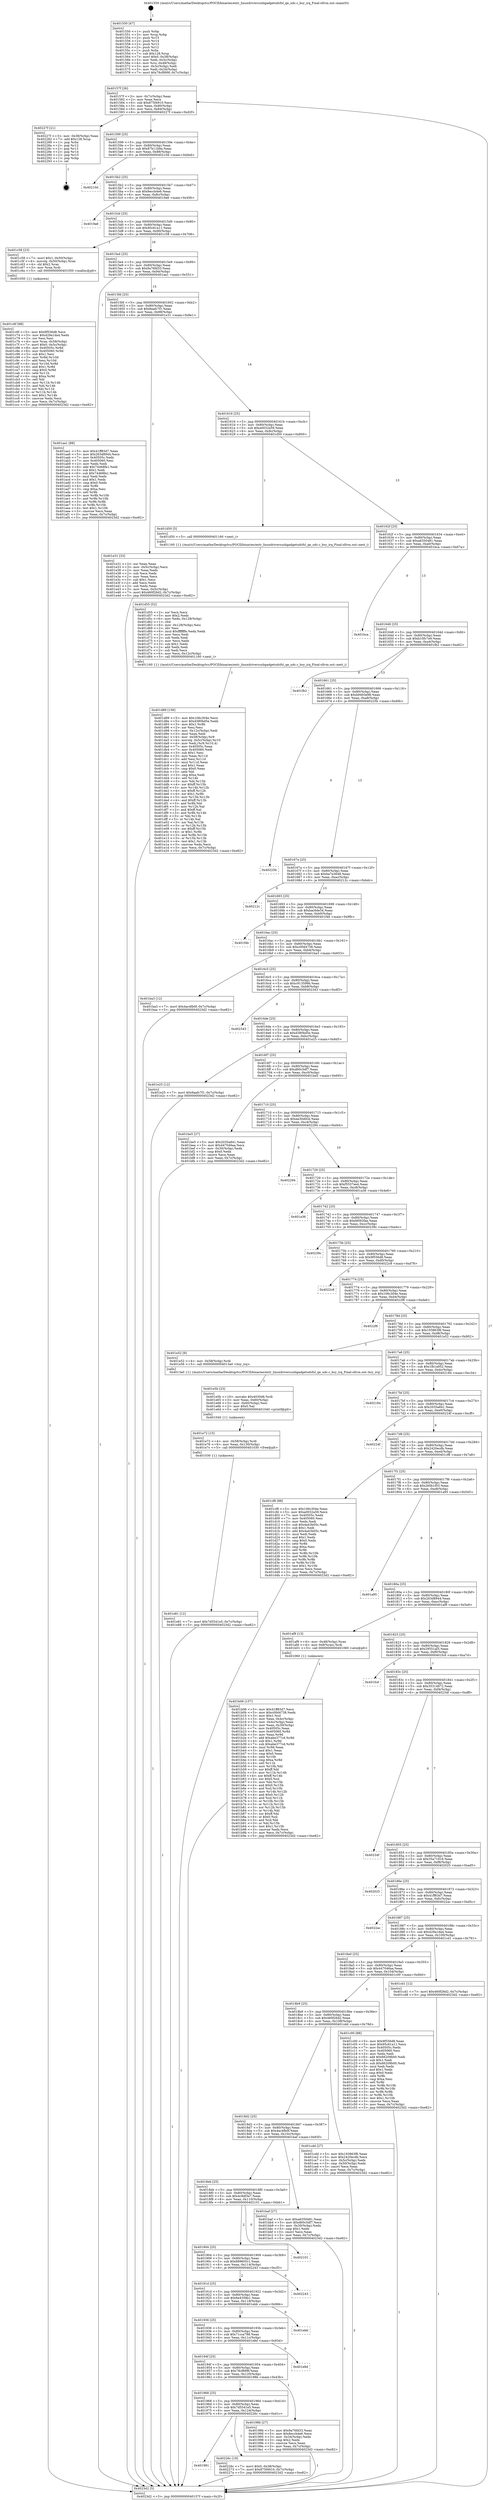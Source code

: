 digraph "0x401550" {
  label = "0x401550 (/mnt/c/Users/mathe/Desktop/tcc/POCII/binaries/extr_linuxdriversusbgadgetudcfsl_qe_udc.c_bsy_irq_Final-ollvm.out::main(0))"
  labelloc = "t"
  node[shape=record]

  Entry [label="",width=0.3,height=0.3,shape=circle,fillcolor=black,style=filled]
  "0x40157f" [label="{
     0x40157f [26]\l
     | [instrs]\l
     &nbsp;&nbsp;0x40157f \<+3\>: mov -0x7c(%rbp),%eax\l
     &nbsp;&nbsp;0x401582 \<+2\>: mov %eax,%ecx\l
     &nbsp;&nbsp;0x401584 \<+6\>: sub $0x875f4910,%ecx\l
     &nbsp;&nbsp;0x40158a \<+3\>: mov %eax,-0x80(%rbp)\l
     &nbsp;&nbsp;0x40158d \<+6\>: mov %ecx,-0x84(%rbp)\l
     &nbsp;&nbsp;0x401593 \<+6\>: je 000000000040227f \<main+0xd2f\>\l
  }"]
  "0x40227f" [label="{
     0x40227f [21]\l
     | [instrs]\l
     &nbsp;&nbsp;0x40227f \<+3\>: mov -0x38(%rbp),%eax\l
     &nbsp;&nbsp;0x402282 \<+7\>: add $0x128,%rsp\l
     &nbsp;&nbsp;0x402289 \<+1\>: pop %rbx\l
     &nbsp;&nbsp;0x40228a \<+2\>: pop %r12\l
     &nbsp;&nbsp;0x40228c \<+2\>: pop %r13\l
     &nbsp;&nbsp;0x40228e \<+2\>: pop %r14\l
     &nbsp;&nbsp;0x402290 \<+2\>: pop %r15\l
     &nbsp;&nbsp;0x402292 \<+1\>: pop %rbp\l
     &nbsp;&nbsp;0x402293 \<+1\>: ret\l
  }"]
  "0x401599" [label="{
     0x401599 [25]\l
     | [instrs]\l
     &nbsp;&nbsp;0x401599 \<+5\>: jmp 000000000040159e \<main+0x4e\>\l
     &nbsp;&nbsp;0x40159e \<+3\>: mov -0x80(%rbp),%eax\l
     &nbsp;&nbsp;0x4015a1 \<+5\>: sub $0x87b11b9a,%eax\l
     &nbsp;&nbsp;0x4015a6 \<+6\>: mov %eax,-0x88(%rbp)\l
     &nbsp;&nbsp;0x4015ac \<+6\>: je 000000000040210d \<main+0xbbd\>\l
  }"]
  Exit [label="",width=0.3,height=0.3,shape=circle,fillcolor=black,style=filled,peripheries=2]
  "0x40210d" [label="{
     0x40210d\l
  }", style=dashed]
  "0x4015b2" [label="{
     0x4015b2 [25]\l
     | [instrs]\l
     &nbsp;&nbsp;0x4015b2 \<+5\>: jmp 00000000004015b7 \<main+0x67\>\l
     &nbsp;&nbsp;0x4015b7 \<+3\>: mov -0x80(%rbp),%eax\l
     &nbsp;&nbsp;0x4015ba \<+5\>: sub $0x8eccb4e6,%eax\l
     &nbsp;&nbsp;0x4015bf \<+6\>: mov %eax,-0x8c(%rbp)\l
     &nbsp;&nbsp;0x4015c5 \<+6\>: je 00000000004019a6 \<main+0x456\>\l
  }"]
  "0x401981" [label="{
     0x401981\l
  }", style=dashed]
  "0x4019a6" [label="{
     0x4019a6\l
  }", style=dashed]
  "0x4015cb" [label="{
     0x4015cb [25]\l
     | [instrs]\l
     &nbsp;&nbsp;0x4015cb \<+5\>: jmp 00000000004015d0 \<main+0x80\>\l
     &nbsp;&nbsp;0x4015d0 \<+3\>: mov -0x80(%rbp),%eax\l
     &nbsp;&nbsp;0x4015d3 \<+5\>: sub $0x95c61a11,%eax\l
     &nbsp;&nbsp;0x4015d8 \<+6\>: mov %eax,-0x90(%rbp)\l
     &nbsp;&nbsp;0x4015de \<+6\>: je 0000000000401c58 \<main+0x708\>\l
  }"]
  "0x40226c" [label="{
     0x40226c [19]\l
     | [instrs]\l
     &nbsp;&nbsp;0x40226c \<+7\>: movl $0x0,-0x38(%rbp)\l
     &nbsp;&nbsp;0x402273 \<+7\>: movl $0x875f4910,-0x7c(%rbp)\l
     &nbsp;&nbsp;0x40227a \<+5\>: jmp 00000000004023d2 \<main+0xe82\>\l
  }"]
  "0x401c58" [label="{
     0x401c58 [23]\l
     | [instrs]\l
     &nbsp;&nbsp;0x401c58 \<+7\>: movl $0x1,-0x50(%rbp)\l
     &nbsp;&nbsp;0x401c5f \<+4\>: movslq -0x50(%rbp),%rax\l
     &nbsp;&nbsp;0x401c63 \<+4\>: shl $0x2,%rax\l
     &nbsp;&nbsp;0x401c67 \<+3\>: mov %rax,%rdi\l
     &nbsp;&nbsp;0x401c6a \<+5\>: call 0000000000401050 \<malloc@plt\>\l
     | [calls]\l
     &nbsp;&nbsp;0x401050 \{1\} (unknown)\l
  }"]
  "0x4015e4" [label="{
     0x4015e4 [25]\l
     | [instrs]\l
     &nbsp;&nbsp;0x4015e4 \<+5\>: jmp 00000000004015e9 \<main+0x99\>\l
     &nbsp;&nbsp;0x4015e9 \<+3\>: mov -0x80(%rbp),%eax\l
     &nbsp;&nbsp;0x4015ec \<+5\>: sub $0x9a76fd33,%eax\l
     &nbsp;&nbsp;0x4015f1 \<+6\>: mov %eax,-0x94(%rbp)\l
     &nbsp;&nbsp;0x4015f7 \<+6\>: je 0000000000401aa1 \<main+0x551\>\l
  }"]
  "0x401e81" [label="{
     0x401e81 [12]\l
     | [instrs]\l
     &nbsp;&nbsp;0x401e81 \<+7\>: movl $0x7d5541e5,-0x7c(%rbp)\l
     &nbsp;&nbsp;0x401e88 \<+5\>: jmp 00000000004023d2 \<main+0xe82\>\l
  }"]
  "0x401aa1" [label="{
     0x401aa1 [88]\l
     | [instrs]\l
     &nbsp;&nbsp;0x401aa1 \<+5\>: mov $0x41ff83d7,%eax\l
     &nbsp;&nbsp;0x401aa6 \<+5\>: mov $0x263d8944,%ecx\l
     &nbsp;&nbsp;0x401aab \<+7\>: mov 0x40505c,%edx\l
     &nbsp;&nbsp;0x401ab2 \<+7\>: mov 0x405060,%esi\l
     &nbsp;&nbsp;0x401ab9 \<+2\>: mov %edx,%edi\l
     &nbsp;&nbsp;0x401abb \<+6\>: add $0x74468fa1,%edi\l
     &nbsp;&nbsp;0x401ac1 \<+3\>: sub $0x1,%edi\l
     &nbsp;&nbsp;0x401ac4 \<+6\>: sub $0x74468fa1,%edi\l
     &nbsp;&nbsp;0x401aca \<+3\>: imul %edi,%edx\l
     &nbsp;&nbsp;0x401acd \<+3\>: and $0x1,%edx\l
     &nbsp;&nbsp;0x401ad0 \<+3\>: cmp $0x0,%edx\l
     &nbsp;&nbsp;0x401ad3 \<+4\>: sete %r8b\l
     &nbsp;&nbsp;0x401ad7 \<+3\>: cmp $0xa,%esi\l
     &nbsp;&nbsp;0x401ada \<+4\>: setl %r9b\l
     &nbsp;&nbsp;0x401ade \<+3\>: mov %r8b,%r10b\l
     &nbsp;&nbsp;0x401ae1 \<+3\>: and %r9b,%r10b\l
     &nbsp;&nbsp;0x401ae4 \<+3\>: xor %r9b,%r8b\l
     &nbsp;&nbsp;0x401ae7 \<+3\>: or %r8b,%r10b\l
     &nbsp;&nbsp;0x401aea \<+4\>: test $0x1,%r10b\l
     &nbsp;&nbsp;0x401aee \<+3\>: cmovne %ecx,%eax\l
     &nbsp;&nbsp;0x401af1 \<+3\>: mov %eax,-0x7c(%rbp)\l
     &nbsp;&nbsp;0x401af4 \<+5\>: jmp 00000000004023d2 \<main+0xe82\>\l
  }"]
  "0x4015fd" [label="{
     0x4015fd [25]\l
     | [instrs]\l
     &nbsp;&nbsp;0x4015fd \<+5\>: jmp 0000000000401602 \<main+0xb2\>\l
     &nbsp;&nbsp;0x401602 \<+3\>: mov -0x80(%rbp),%eax\l
     &nbsp;&nbsp;0x401605 \<+5\>: sub $0x9aafc7f1,%eax\l
     &nbsp;&nbsp;0x40160a \<+6\>: mov %eax,-0x98(%rbp)\l
     &nbsp;&nbsp;0x401610 \<+6\>: je 0000000000401e31 \<main+0x8e1\>\l
  }"]
  "0x401e72" [label="{
     0x401e72 [15]\l
     | [instrs]\l
     &nbsp;&nbsp;0x401e72 \<+4\>: mov -0x58(%rbp),%rdi\l
     &nbsp;&nbsp;0x401e76 \<+6\>: mov %eax,-0x130(%rbp)\l
     &nbsp;&nbsp;0x401e7c \<+5\>: call 0000000000401030 \<free@plt\>\l
     | [calls]\l
     &nbsp;&nbsp;0x401030 \{1\} (unknown)\l
  }"]
  "0x401e31" [label="{
     0x401e31 [33]\l
     | [instrs]\l
     &nbsp;&nbsp;0x401e31 \<+2\>: xor %eax,%eax\l
     &nbsp;&nbsp;0x401e33 \<+3\>: mov -0x5c(%rbp),%ecx\l
     &nbsp;&nbsp;0x401e36 \<+2\>: mov %eax,%edx\l
     &nbsp;&nbsp;0x401e38 \<+2\>: sub %ecx,%edx\l
     &nbsp;&nbsp;0x401e3a \<+2\>: mov %eax,%ecx\l
     &nbsp;&nbsp;0x401e3c \<+3\>: sub $0x1,%ecx\l
     &nbsp;&nbsp;0x401e3f \<+2\>: add %ecx,%edx\l
     &nbsp;&nbsp;0x401e41 \<+2\>: sub %edx,%eax\l
     &nbsp;&nbsp;0x401e43 \<+3\>: mov %eax,-0x5c(%rbp)\l
     &nbsp;&nbsp;0x401e46 \<+7\>: movl $0x460f26d2,-0x7c(%rbp)\l
     &nbsp;&nbsp;0x401e4d \<+5\>: jmp 00000000004023d2 \<main+0xe82\>\l
  }"]
  "0x401616" [label="{
     0x401616 [25]\l
     | [instrs]\l
     &nbsp;&nbsp;0x401616 \<+5\>: jmp 000000000040161b \<main+0xcb\>\l
     &nbsp;&nbsp;0x40161b \<+3\>: mov -0x80(%rbp),%eax\l
     &nbsp;&nbsp;0x40161e \<+5\>: sub $0xa0032a59,%eax\l
     &nbsp;&nbsp;0x401623 \<+6\>: mov %eax,-0x9c(%rbp)\l
     &nbsp;&nbsp;0x401629 \<+6\>: je 0000000000401d50 \<main+0x800\>\l
  }"]
  "0x401e5b" [label="{
     0x401e5b [23]\l
     | [instrs]\l
     &nbsp;&nbsp;0x401e5b \<+10\>: movabs $0x4030d6,%rdi\l
     &nbsp;&nbsp;0x401e65 \<+3\>: mov %eax,-0x60(%rbp)\l
     &nbsp;&nbsp;0x401e68 \<+3\>: mov -0x60(%rbp),%esi\l
     &nbsp;&nbsp;0x401e6b \<+2\>: mov $0x0,%al\l
     &nbsp;&nbsp;0x401e6d \<+5\>: call 0000000000401040 \<printf@plt\>\l
     | [calls]\l
     &nbsp;&nbsp;0x401040 \{1\} (unknown)\l
  }"]
  "0x401d50" [label="{
     0x401d50 [5]\l
     | [instrs]\l
     &nbsp;&nbsp;0x401d50 \<+5\>: call 0000000000401160 \<next_i\>\l
     | [calls]\l
     &nbsp;&nbsp;0x401160 \{1\} (/mnt/c/Users/mathe/Desktop/tcc/POCII/binaries/extr_linuxdriversusbgadgetudcfsl_qe_udc.c_bsy_irq_Final-ollvm.out::next_i)\l
  }"]
  "0x40162f" [label="{
     0x40162f [25]\l
     | [instrs]\l
     &nbsp;&nbsp;0x40162f \<+5\>: jmp 0000000000401634 \<main+0xe4\>\l
     &nbsp;&nbsp;0x401634 \<+3\>: mov -0x80(%rbp),%eax\l
     &nbsp;&nbsp;0x401637 \<+5\>: sub $0xa6350481,%eax\l
     &nbsp;&nbsp;0x40163c \<+6\>: mov %eax,-0xa0(%rbp)\l
     &nbsp;&nbsp;0x401642 \<+6\>: je 0000000000401bca \<main+0x67a\>\l
  }"]
  "0x401d89" [label="{
     0x401d89 [156]\l
     | [instrs]\l
     &nbsp;&nbsp;0x401d89 \<+5\>: mov $0x106c304e,%ecx\l
     &nbsp;&nbsp;0x401d8e \<+5\>: mov $0xd380bd5e,%edx\l
     &nbsp;&nbsp;0x401d93 \<+3\>: mov $0x1,%r8b\l
     &nbsp;&nbsp;0x401d96 \<+2\>: xor %esi,%esi\l
     &nbsp;&nbsp;0x401d98 \<+6\>: mov -0x12c(%rbp),%edi\l
     &nbsp;&nbsp;0x401d9e \<+3\>: imul %eax,%edi\l
     &nbsp;&nbsp;0x401da1 \<+4\>: mov -0x58(%rbp),%r9\l
     &nbsp;&nbsp;0x401da5 \<+4\>: movslq -0x5c(%rbp),%r10\l
     &nbsp;&nbsp;0x401da9 \<+4\>: mov %edi,(%r9,%r10,4)\l
     &nbsp;&nbsp;0x401dad \<+7\>: mov 0x40505c,%eax\l
     &nbsp;&nbsp;0x401db4 \<+7\>: mov 0x405060,%edi\l
     &nbsp;&nbsp;0x401dbb \<+3\>: sub $0x1,%esi\l
     &nbsp;&nbsp;0x401dbe \<+3\>: mov %eax,%r11d\l
     &nbsp;&nbsp;0x401dc1 \<+3\>: add %esi,%r11d\l
     &nbsp;&nbsp;0x401dc4 \<+4\>: imul %r11d,%eax\l
     &nbsp;&nbsp;0x401dc8 \<+3\>: and $0x1,%eax\l
     &nbsp;&nbsp;0x401dcb \<+3\>: cmp $0x0,%eax\l
     &nbsp;&nbsp;0x401dce \<+3\>: sete %bl\l
     &nbsp;&nbsp;0x401dd1 \<+3\>: cmp $0xa,%edi\l
     &nbsp;&nbsp;0x401dd4 \<+4\>: setl %r14b\l
     &nbsp;&nbsp;0x401dd8 \<+3\>: mov %bl,%r15b\l
     &nbsp;&nbsp;0x401ddb \<+4\>: xor $0xff,%r15b\l
     &nbsp;&nbsp;0x401ddf \<+3\>: mov %r14b,%r12b\l
     &nbsp;&nbsp;0x401de2 \<+4\>: xor $0xff,%r12b\l
     &nbsp;&nbsp;0x401de6 \<+4\>: xor $0x1,%r8b\l
     &nbsp;&nbsp;0x401dea \<+3\>: mov %r15b,%r13b\l
     &nbsp;&nbsp;0x401ded \<+4\>: and $0xff,%r13b\l
     &nbsp;&nbsp;0x401df1 \<+3\>: and %r8b,%bl\l
     &nbsp;&nbsp;0x401df4 \<+3\>: mov %r12b,%al\l
     &nbsp;&nbsp;0x401df7 \<+2\>: and $0xff,%al\l
     &nbsp;&nbsp;0x401df9 \<+3\>: and %r8b,%r14b\l
     &nbsp;&nbsp;0x401dfc \<+3\>: or %bl,%r13b\l
     &nbsp;&nbsp;0x401dff \<+3\>: or %r14b,%al\l
     &nbsp;&nbsp;0x401e02 \<+3\>: xor %al,%r13b\l
     &nbsp;&nbsp;0x401e05 \<+3\>: or %r12b,%r15b\l
     &nbsp;&nbsp;0x401e08 \<+4\>: xor $0xff,%r15b\l
     &nbsp;&nbsp;0x401e0c \<+4\>: or $0x1,%r8b\l
     &nbsp;&nbsp;0x401e10 \<+3\>: and %r8b,%r15b\l
     &nbsp;&nbsp;0x401e13 \<+3\>: or %r15b,%r13b\l
     &nbsp;&nbsp;0x401e16 \<+4\>: test $0x1,%r13b\l
     &nbsp;&nbsp;0x401e1a \<+3\>: cmovne %edx,%ecx\l
     &nbsp;&nbsp;0x401e1d \<+3\>: mov %ecx,-0x7c(%rbp)\l
     &nbsp;&nbsp;0x401e20 \<+5\>: jmp 00000000004023d2 \<main+0xe82\>\l
  }"]
  "0x401bca" [label="{
     0x401bca\l
  }", style=dashed]
  "0x401648" [label="{
     0x401648 [25]\l
     | [instrs]\l
     &nbsp;&nbsp;0x401648 \<+5\>: jmp 000000000040164d \<main+0xfd\>\l
     &nbsp;&nbsp;0x40164d \<+3\>: mov -0x80(%rbp),%eax\l
     &nbsp;&nbsp;0x401650 \<+5\>: sub $0xb10fc7e9,%eax\l
     &nbsp;&nbsp;0x401655 \<+6\>: mov %eax,-0xa4(%rbp)\l
     &nbsp;&nbsp;0x40165b \<+6\>: je 0000000000401fb2 \<main+0xa62\>\l
  }"]
  "0x401d55" [label="{
     0x401d55 [52]\l
     | [instrs]\l
     &nbsp;&nbsp;0x401d55 \<+2\>: xor %ecx,%ecx\l
     &nbsp;&nbsp;0x401d57 \<+5\>: mov $0x2,%edx\l
     &nbsp;&nbsp;0x401d5c \<+6\>: mov %edx,-0x128(%rbp)\l
     &nbsp;&nbsp;0x401d62 \<+1\>: cltd\l
     &nbsp;&nbsp;0x401d63 \<+6\>: mov -0x128(%rbp),%esi\l
     &nbsp;&nbsp;0x401d69 \<+2\>: idiv %esi\l
     &nbsp;&nbsp;0x401d6b \<+6\>: imul $0xfffffffe,%edx,%edx\l
     &nbsp;&nbsp;0x401d71 \<+2\>: mov %ecx,%edi\l
     &nbsp;&nbsp;0x401d73 \<+2\>: sub %edx,%edi\l
     &nbsp;&nbsp;0x401d75 \<+2\>: mov %ecx,%edx\l
     &nbsp;&nbsp;0x401d77 \<+3\>: sub $0x1,%edx\l
     &nbsp;&nbsp;0x401d7a \<+2\>: add %edx,%edi\l
     &nbsp;&nbsp;0x401d7c \<+2\>: sub %edi,%ecx\l
     &nbsp;&nbsp;0x401d7e \<+6\>: mov %ecx,-0x12c(%rbp)\l
     &nbsp;&nbsp;0x401d84 \<+5\>: call 0000000000401160 \<next_i\>\l
     | [calls]\l
     &nbsp;&nbsp;0x401160 \{1\} (/mnt/c/Users/mathe/Desktop/tcc/POCII/binaries/extr_linuxdriversusbgadgetudcfsl_qe_udc.c_bsy_irq_Final-ollvm.out::next_i)\l
  }"]
  "0x401fb2" [label="{
     0x401fb2\l
  }", style=dashed]
  "0x401661" [label="{
     0x401661 [25]\l
     | [instrs]\l
     &nbsp;&nbsp;0x401661 \<+5\>: jmp 0000000000401666 \<main+0x116\>\l
     &nbsp;&nbsp;0x401666 \<+3\>: mov -0x80(%rbp),%eax\l
     &nbsp;&nbsp;0x401669 \<+5\>: sub $0xb9493e98,%eax\l
     &nbsp;&nbsp;0x40166e \<+6\>: mov %eax,-0xa8(%rbp)\l
     &nbsp;&nbsp;0x401674 \<+6\>: je 000000000040225b \<main+0xd0b\>\l
  }"]
  "0x401c6f" [label="{
     0x401c6f [98]\l
     | [instrs]\l
     &nbsp;&nbsp;0x401c6f \<+5\>: mov $0x9f556d8,%ecx\l
     &nbsp;&nbsp;0x401c74 \<+5\>: mov $0x429a1da4,%edx\l
     &nbsp;&nbsp;0x401c79 \<+2\>: xor %esi,%esi\l
     &nbsp;&nbsp;0x401c7b \<+4\>: mov %rax,-0x58(%rbp)\l
     &nbsp;&nbsp;0x401c7f \<+7\>: movl $0x0,-0x5c(%rbp)\l
     &nbsp;&nbsp;0x401c86 \<+8\>: mov 0x40505c,%r8d\l
     &nbsp;&nbsp;0x401c8e \<+8\>: mov 0x405060,%r9d\l
     &nbsp;&nbsp;0x401c96 \<+3\>: sub $0x1,%esi\l
     &nbsp;&nbsp;0x401c99 \<+3\>: mov %r8d,%r10d\l
     &nbsp;&nbsp;0x401c9c \<+3\>: add %esi,%r10d\l
     &nbsp;&nbsp;0x401c9f \<+4\>: imul %r10d,%r8d\l
     &nbsp;&nbsp;0x401ca3 \<+4\>: and $0x1,%r8d\l
     &nbsp;&nbsp;0x401ca7 \<+4\>: cmp $0x0,%r8d\l
     &nbsp;&nbsp;0x401cab \<+4\>: sete %r11b\l
     &nbsp;&nbsp;0x401caf \<+4\>: cmp $0xa,%r9d\l
     &nbsp;&nbsp;0x401cb3 \<+3\>: setl %bl\l
     &nbsp;&nbsp;0x401cb6 \<+3\>: mov %r11b,%r14b\l
     &nbsp;&nbsp;0x401cb9 \<+3\>: and %bl,%r14b\l
     &nbsp;&nbsp;0x401cbc \<+3\>: xor %bl,%r11b\l
     &nbsp;&nbsp;0x401cbf \<+3\>: or %r11b,%r14b\l
     &nbsp;&nbsp;0x401cc2 \<+4\>: test $0x1,%r14b\l
     &nbsp;&nbsp;0x401cc6 \<+3\>: cmovne %edx,%ecx\l
     &nbsp;&nbsp;0x401cc9 \<+3\>: mov %ecx,-0x7c(%rbp)\l
     &nbsp;&nbsp;0x401ccc \<+5\>: jmp 00000000004023d2 \<main+0xe82\>\l
  }"]
  "0x40225b" [label="{
     0x40225b\l
  }", style=dashed]
  "0x40167a" [label="{
     0x40167a [25]\l
     | [instrs]\l
     &nbsp;&nbsp;0x40167a \<+5\>: jmp 000000000040167f \<main+0x12f\>\l
     &nbsp;&nbsp;0x40167f \<+3\>: mov -0x80(%rbp),%eax\l
     &nbsp;&nbsp;0x401682 \<+5\>: sub $0xba7e3648,%eax\l
     &nbsp;&nbsp;0x401687 \<+6\>: mov %eax,-0xac(%rbp)\l
     &nbsp;&nbsp;0x40168d \<+6\>: je 000000000040212c \<main+0xbdc\>\l
  }"]
  "0x401b06" [label="{
     0x401b06 [157]\l
     | [instrs]\l
     &nbsp;&nbsp;0x401b06 \<+5\>: mov $0x41ff83d7,%ecx\l
     &nbsp;&nbsp;0x401b0b \<+5\>: mov $0xc00d4738,%edx\l
     &nbsp;&nbsp;0x401b10 \<+3\>: mov $0x1,%sil\l
     &nbsp;&nbsp;0x401b13 \<+3\>: mov %eax,-0x4c(%rbp)\l
     &nbsp;&nbsp;0x401b16 \<+3\>: mov -0x4c(%rbp),%eax\l
     &nbsp;&nbsp;0x401b19 \<+3\>: mov %eax,-0x30(%rbp)\l
     &nbsp;&nbsp;0x401b1c \<+7\>: mov 0x40505c,%eax\l
     &nbsp;&nbsp;0x401b23 \<+8\>: mov 0x405060,%r8d\l
     &nbsp;&nbsp;0x401b2b \<+3\>: mov %eax,%r9d\l
     &nbsp;&nbsp;0x401b2e \<+7\>: add $0xabe377cd,%r9d\l
     &nbsp;&nbsp;0x401b35 \<+4\>: sub $0x1,%r9d\l
     &nbsp;&nbsp;0x401b39 \<+7\>: sub $0xabe377cd,%r9d\l
     &nbsp;&nbsp;0x401b40 \<+4\>: imul %r9d,%eax\l
     &nbsp;&nbsp;0x401b44 \<+3\>: and $0x1,%eax\l
     &nbsp;&nbsp;0x401b47 \<+3\>: cmp $0x0,%eax\l
     &nbsp;&nbsp;0x401b4a \<+4\>: sete %r10b\l
     &nbsp;&nbsp;0x401b4e \<+4\>: cmp $0xa,%r8d\l
     &nbsp;&nbsp;0x401b52 \<+4\>: setl %r11b\l
     &nbsp;&nbsp;0x401b56 \<+3\>: mov %r10b,%bl\l
     &nbsp;&nbsp;0x401b59 \<+3\>: xor $0xff,%bl\l
     &nbsp;&nbsp;0x401b5c \<+3\>: mov %r11b,%r14b\l
     &nbsp;&nbsp;0x401b5f \<+4\>: xor $0xff,%r14b\l
     &nbsp;&nbsp;0x401b63 \<+4\>: xor $0x0,%sil\l
     &nbsp;&nbsp;0x401b67 \<+3\>: mov %bl,%r15b\l
     &nbsp;&nbsp;0x401b6a \<+4\>: and $0x0,%r15b\l
     &nbsp;&nbsp;0x401b6e \<+3\>: and %sil,%r10b\l
     &nbsp;&nbsp;0x401b71 \<+3\>: mov %r14b,%r12b\l
     &nbsp;&nbsp;0x401b74 \<+4\>: and $0x0,%r12b\l
     &nbsp;&nbsp;0x401b78 \<+3\>: and %sil,%r11b\l
     &nbsp;&nbsp;0x401b7b \<+3\>: or %r10b,%r15b\l
     &nbsp;&nbsp;0x401b7e \<+3\>: or %r11b,%r12b\l
     &nbsp;&nbsp;0x401b81 \<+3\>: xor %r12b,%r15b\l
     &nbsp;&nbsp;0x401b84 \<+3\>: or %r14b,%bl\l
     &nbsp;&nbsp;0x401b87 \<+3\>: xor $0xff,%bl\l
     &nbsp;&nbsp;0x401b8a \<+4\>: or $0x0,%sil\l
     &nbsp;&nbsp;0x401b8e \<+3\>: and %sil,%bl\l
     &nbsp;&nbsp;0x401b91 \<+3\>: or %bl,%r15b\l
     &nbsp;&nbsp;0x401b94 \<+4\>: test $0x1,%r15b\l
     &nbsp;&nbsp;0x401b98 \<+3\>: cmovne %edx,%ecx\l
     &nbsp;&nbsp;0x401b9b \<+3\>: mov %ecx,-0x7c(%rbp)\l
     &nbsp;&nbsp;0x401b9e \<+5\>: jmp 00000000004023d2 \<main+0xe82\>\l
  }"]
  "0x40212c" [label="{
     0x40212c\l
  }", style=dashed]
  "0x401693" [label="{
     0x401693 [25]\l
     | [instrs]\l
     &nbsp;&nbsp;0x401693 \<+5\>: jmp 0000000000401698 \<main+0x148\>\l
     &nbsp;&nbsp;0x401698 \<+3\>: mov -0x80(%rbp),%eax\l
     &nbsp;&nbsp;0x40169b \<+5\>: sub $0xbac6de34,%eax\l
     &nbsp;&nbsp;0x4016a0 \<+6\>: mov %eax,-0xb0(%rbp)\l
     &nbsp;&nbsp;0x4016a6 \<+6\>: je 0000000000401f4b \<main+0x9fb\>\l
  }"]
  "0x401550" [label="{
     0x401550 [47]\l
     | [instrs]\l
     &nbsp;&nbsp;0x401550 \<+1\>: push %rbp\l
     &nbsp;&nbsp;0x401551 \<+3\>: mov %rsp,%rbp\l
     &nbsp;&nbsp;0x401554 \<+2\>: push %r15\l
     &nbsp;&nbsp;0x401556 \<+2\>: push %r14\l
     &nbsp;&nbsp;0x401558 \<+2\>: push %r13\l
     &nbsp;&nbsp;0x40155a \<+2\>: push %r12\l
     &nbsp;&nbsp;0x40155c \<+1\>: push %rbx\l
     &nbsp;&nbsp;0x40155d \<+7\>: sub $0x128,%rsp\l
     &nbsp;&nbsp;0x401564 \<+7\>: movl $0x0,-0x38(%rbp)\l
     &nbsp;&nbsp;0x40156b \<+3\>: mov %edi,-0x3c(%rbp)\l
     &nbsp;&nbsp;0x40156e \<+4\>: mov %rsi,-0x48(%rbp)\l
     &nbsp;&nbsp;0x401572 \<+3\>: mov -0x3c(%rbp),%edi\l
     &nbsp;&nbsp;0x401575 \<+3\>: mov %edi,-0x34(%rbp)\l
     &nbsp;&nbsp;0x401578 \<+7\>: movl $0x78cf899f,-0x7c(%rbp)\l
  }"]
  "0x401f4b" [label="{
     0x401f4b\l
  }", style=dashed]
  "0x4016ac" [label="{
     0x4016ac [25]\l
     | [instrs]\l
     &nbsp;&nbsp;0x4016ac \<+5\>: jmp 00000000004016b1 \<main+0x161\>\l
     &nbsp;&nbsp;0x4016b1 \<+3\>: mov -0x80(%rbp),%eax\l
     &nbsp;&nbsp;0x4016b4 \<+5\>: sub $0xc00d4738,%eax\l
     &nbsp;&nbsp;0x4016b9 \<+6\>: mov %eax,-0xb4(%rbp)\l
     &nbsp;&nbsp;0x4016bf \<+6\>: je 0000000000401ba3 \<main+0x653\>\l
  }"]
  "0x4023d2" [label="{
     0x4023d2 [5]\l
     | [instrs]\l
     &nbsp;&nbsp;0x4023d2 \<+5\>: jmp 000000000040157f \<main+0x2f\>\l
  }"]
  "0x401ba3" [label="{
     0x401ba3 [12]\l
     | [instrs]\l
     &nbsp;&nbsp;0x401ba3 \<+7\>: movl $0x4ac4fb0f,-0x7c(%rbp)\l
     &nbsp;&nbsp;0x401baa \<+5\>: jmp 00000000004023d2 \<main+0xe82\>\l
  }"]
  "0x4016c5" [label="{
     0x4016c5 [25]\l
     | [instrs]\l
     &nbsp;&nbsp;0x4016c5 \<+5\>: jmp 00000000004016ca \<main+0x17a\>\l
     &nbsp;&nbsp;0x4016ca \<+3\>: mov -0x80(%rbp),%eax\l
     &nbsp;&nbsp;0x4016cd \<+5\>: sub $0xc913599b,%eax\l
     &nbsp;&nbsp;0x4016d2 \<+6\>: mov %eax,-0xb8(%rbp)\l
     &nbsp;&nbsp;0x4016d8 \<+6\>: je 0000000000402343 \<main+0xdf3\>\l
  }"]
  "0x401968" [label="{
     0x401968 [25]\l
     | [instrs]\l
     &nbsp;&nbsp;0x401968 \<+5\>: jmp 000000000040196d \<main+0x41d\>\l
     &nbsp;&nbsp;0x40196d \<+3\>: mov -0x80(%rbp),%eax\l
     &nbsp;&nbsp;0x401970 \<+5\>: sub $0x7d5541e5,%eax\l
     &nbsp;&nbsp;0x401975 \<+6\>: mov %eax,-0x124(%rbp)\l
     &nbsp;&nbsp;0x40197b \<+6\>: je 000000000040226c \<main+0xd1c\>\l
  }"]
  "0x402343" [label="{
     0x402343\l
  }", style=dashed]
  "0x4016de" [label="{
     0x4016de [25]\l
     | [instrs]\l
     &nbsp;&nbsp;0x4016de \<+5\>: jmp 00000000004016e3 \<main+0x193\>\l
     &nbsp;&nbsp;0x4016e3 \<+3\>: mov -0x80(%rbp),%eax\l
     &nbsp;&nbsp;0x4016e6 \<+5\>: sub $0xd380bd5e,%eax\l
     &nbsp;&nbsp;0x4016eb \<+6\>: mov %eax,-0xbc(%rbp)\l
     &nbsp;&nbsp;0x4016f1 \<+6\>: je 0000000000401e25 \<main+0x8d5\>\l
  }"]
  "0x40198b" [label="{
     0x40198b [27]\l
     | [instrs]\l
     &nbsp;&nbsp;0x40198b \<+5\>: mov $0x9a76fd33,%eax\l
     &nbsp;&nbsp;0x401990 \<+5\>: mov $0x8eccb4e6,%ecx\l
     &nbsp;&nbsp;0x401995 \<+3\>: mov -0x34(%rbp),%edx\l
     &nbsp;&nbsp;0x401998 \<+3\>: cmp $0x2,%edx\l
     &nbsp;&nbsp;0x40199b \<+3\>: cmovne %ecx,%eax\l
     &nbsp;&nbsp;0x40199e \<+3\>: mov %eax,-0x7c(%rbp)\l
     &nbsp;&nbsp;0x4019a1 \<+5\>: jmp 00000000004023d2 \<main+0xe82\>\l
  }"]
  "0x401e25" [label="{
     0x401e25 [12]\l
     | [instrs]\l
     &nbsp;&nbsp;0x401e25 \<+7\>: movl $0x9aafc7f1,-0x7c(%rbp)\l
     &nbsp;&nbsp;0x401e2c \<+5\>: jmp 00000000004023d2 \<main+0xe82\>\l
  }"]
  "0x4016f7" [label="{
     0x4016f7 [25]\l
     | [instrs]\l
     &nbsp;&nbsp;0x4016f7 \<+5\>: jmp 00000000004016fc \<main+0x1ac\>\l
     &nbsp;&nbsp;0x4016fc \<+3\>: mov -0x80(%rbp),%eax\l
     &nbsp;&nbsp;0x4016ff \<+5\>: sub $0xd60c5df7,%eax\l
     &nbsp;&nbsp;0x401704 \<+6\>: mov %eax,-0xc0(%rbp)\l
     &nbsp;&nbsp;0x40170a \<+6\>: je 0000000000401be5 \<main+0x695\>\l
  }"]
  "0x40194f" [label="{
     0x40194f [25]\l
     | [instrs]\l
     &nbsp;&nbsp;0x40194f \<+5\>: jmp 0000000000401954 \<main+0x404\>\l
     &nbsp;&nbsp;0x401954 \<+3\>: mov -0x80(%rbp),%eax\l
     &nbsp;&nbsp;0x401957 \<+5\>: sub $0x78cf899f,%eax\l
     &nbsp;&nbsp;0x40195c \<+6\>: mov %eax,-0x120(%rbp)\l
     &nbsp;&nbsp;0x401962 \<+6\>: je 000000000040198b \<main+0x43b\>\l
  }"]
  "0x401be5" [label="{
     0x401be5 [27]\l
     | [instrs]\l
     &nbsp;&nbsp;0x401be5 \<+5\>: mov $0x2035a841,%eax\l
     &nbsp;&nbsp;0x401bea \<+5\>: mov $0x447046aa,%ecx\l
     &nbsp;&nbsp;0x401bef \<+3\>: mov -0x30(%rbp),%edx\l
     &nbsp;&nbsp;0x401bf2 \<+3\>: cmp $0x0,%edx\l
     &nbsp;&nbsp;0x401bf5 \<+3\>: cmove %ecx,%eax\l
     &nbsp;&nbsp;0x401bf8 \<+3\>: mov %eax,-0x7c(%rbp)\l
     &nbsp;&nbsp;0x401bfb \<+5\>: jmp 00000000004023d2 \<main+0xe82\>\l
  }"]
  "0x401710" [label="{
     0x401710 [25]\l
     | [instrs]\l
     &nbsp;&nbsp;0x401710 \<+5\>: jmp 0000000000401715 \<main+0x1c5\>\l
     &nbsp;&nbsp;0x401715 \<+3\>: mov -0x80(%rbp),%eax\l
     &nbsp;&nbsp;0x401718 \<+5\>: sub $0xee30d0cb,%eax\l
     &nbsp;&nbsp;0x40171d \<+6\>: mov %eax,-0xc4(%rbp)\l
     &nbsp;&nbsp;0x401723 \<+6\>: je 0000000000402294 \<main+0xd44\>\l
  }"]
  "0x401e8d" [label="{
     0x401e8d\l
  }", style=dashed]
  "0x402294" [label="{
     0x402294\l
  }", style=dashed]
  "0x401729" [label="{
     0x401729 [25]\l
     | [instrs]\l
     &nbsp;&nbsp;0x401729 \<+5\>: jmp 000000000040172e \<main+0x1de\>\l
     &nbsp;&nbsp;0x40172e \<+3\>: mov -0x80(%rbp),%eax\l
     &nbsp;&nbsp;0x401731 \<+5\>: sub $0xf5537ee4,%eax\l
     &nbsp;&nbsp;0x401736 \<+6\>: mov %eax,-0xc8(%rbp)\l
     &nbsp;&nbsp;0x40173c \<+6\>: je 0000000000401a36 \<main+0x4e6\>\l
  }"]
  "0x401936" [label="{
     0x401936 [25]\l
     | [instrs]\l
     &nbsp;&nbsp;0x401936 \<+5\>: jmp 000000000040193b \<main+0x3eb\>\l
     &nbsp;&nbsp;0x40193b \<+3\>: mov -0x80(%rbp),%eax\l
     &nbsp;&nbsp;0x40193e \<+5\>: sub $0x71cca788,%eax\l
     &nbsp;&nbsp;0x401943 \<+6\>: mov %eax,-0x11c(%rbp)\l
     &nbsp;&nbsp;0x401949 \<+6\>: je 0000000000401e8d \<main+0x93d\>\l
  }"]
  "0x401a36" [label="{
     0x401a36\l
  }", style=dashed]
  "0x401742" [label="{
     0x401742 [25]\l
     | [instrs]\l
     &nbsp;&nbsp;0x401742 \<+5\>: jmp 0000000000401747 \<main+0x1f7\>\l
     &nbsp;&nbsp;0x401747 \<+3\>: mov -0x80(%rbp),%eax\l
     &nbsp;&nbsp;0x40174a \<+5\>: sub $0xfd092faa,%eax\l
     &nbsp;&nbsp;0x40174f \<+6\>: mov %eax,-0xcc(%rbp)\l
     &nbsp;&nbsp;0x401755 \<+6\>: je 000000000040239c \<main+0xe4c\>\l
  }"]
  "0x401ebb" [label="{
     0x401ebb\l
  }", style=dashed]
  "0x40239c" [label="{
     0x40239c\l
  }", style=dashed]
  "0x40175b" [label="{
     0x40175b [25]\l
     | [instrs]\l
     &nbsp;&nbsp;0x40175b \<+5\>: jmp 0000000000401760 \<main+0x210\>\l
     &nbsp;&nbsp;0x401760 \<+3\>: mov -0x80(%rbp),%eax\l
     &nbsp;&nbsp;0x401763 \<+5\>: sub $0x9f556d8,%eax\l
     &nbsp;&nbsp;0x401768 \<+6\>: mov %eax,-0xd0(%rbp)\l
     &nbsp;&nbsp;0x40176e \<+6\>: je 00000000004022c8 \<main+0xd78\>\l
  }"]
  "0x40191d" [label="{
     0x40191d [25]\l
     | [instrs]\l
     &nbsp;&nbsp;0x40191d \<+5\>: jmp 0000000000401922 \<main+0x3d2\>\l
     &nbsp;&nbsp;0x401922 \<+3\>: mov -0x80(%rbp),%eax\l
     &nbsp;&nbsp;0x401925 \<+5\>: sub $0x6e4358e1,%eax\l
     &nbsp;&nbsp;0x40192a \<+6\>: mov %eax,-0x118(%rbp)\l
     &nbsp;&nbsp;0x401930 \<+6\>: je 0000000000401ebb \<main+0x96b\>\l
  }"]
  "0x4022c8" [label="{
     0x4022c8\l
  }", style=dashed]
  "0x401774" [label="{
     0x401774 [25]\l
     | [instrs]\l
     &nbsp;&nbsp;0x401774 \<+5\>: jmp 0000000000401779 \<main+0x229\>\l
     &nbsp;&nbsp;0x401779 \<+3\>: mov -0x80(%rbp),%eax\l
     &nbsp;&nbsp;0x40177c \<+5\>: sub $0x106c304e,%eax\l
     &nbsp;&nbsp;0x401781 \<+6\>: mov %eax,-0xd4(%rbp)\l
     &nbsp;&nbsp;0x401787 \<+6\>: je 00000000004022f6 \<main+0xda6\>\l
  }"]
  "0x402243" [label="{
     0x402243\l
  }", style=dashed]
  "0x4022f6" [label="{
     0x4022f6\l
  }", style=dashed]
  "0x40178d" [label="{
     0x40178d [25]\l
     | [instrs]\l
     &nbsp;&nbsp;0x40178d \<+5\>: jmp 0000000000401792 \<main+0x242\>\l
     &nbsp;&nbsp;0x401792 \<+3\>: mov -0x80(%rbp),%eax\l
     &nbsp;&nbsp;0x401795 \<+5\>: sub $0x193863f6,%eax\l
     &nbsp;&nbsp;0x40179a \<+6\>: mov %eax,-0xd8(%rbp)\l
     &nbsp;&nbsp;0x4017a0 \<+6\>: je 0000000000401e52 \<main+0x902\>\l
  }"]
  "0x401904" [label="{
     0x401904 [25]\l
     | [instrs]\l
     &nbsp;&nbsp;0x401904 \<+5\>: jmp 0000000000401909 \<main+0x3b9\>\l
     &nbsp;&nbsp;0x401909 \<+3\>: mov -0x80(%rbp),%eax\l
     &nbsp;&nbsp;0x40190c \<+5\>: sub $0x689605c1,%eax\l
     &nbsp;&nbsp;0x401911 \<+6\>: mov %eax,-0x114(%rbp)\l
     &nbsp;&nbsp;0x401917 \<+6\>: je 0000000000402243 \<main+0xcf3\>\l
  }"]
  "0x401e52" [label="{
     0x401e52 [9]\l
     | [instrs]\l
     &nbsp;&nbsp;0x401e52 \<+4\>: mov -0x58(%rbp),%rdi\l
     &nbsp;&nbsp;0x401e56 \<+5\>: call 00000000004013a0 \<bsy_irq\>\l
     | [calls]\l
     &nbsp;&nbsp;0x4013a0 \{1\} (/mnt/c/Users/mathe/Desktop/tcc/POCII/binaries/extr_linuxdriversusbgadgetudcfsl_qe_udc.c_bsy_irq_Final-ollvm.out::bsy_irq)\l
  }"]
  "0x4017a6" [label="{
     0x4017a6 [25]\l
     | [instrs]\l
     &nbsp;&nbsp;0x4017a6 \<+5\>: jmp 00000000004017ab \<main+0x25b\>\l
     &nbsp;&nbsp;0x4017ab \<+3\>: mov -0x80(%rbp),%eax\l
     &nbsp;&nbsp;0x4017ae \<+5\>: sub $0x1fb1a952,%eax\l
     &nbsp;&nbsp;0x4017b3 \<+6\>: mov %eax,-0xdc(%rbp)\l
     &nbsp;&nbsp;0x4017b9 \<+6\>: je 0000000000402184 \<main+0xc34\>\l
  }"]
  "0x402101" [label="{
     0x402101\l
  }", style=dashed]
  "0x402184" [label="{
     0x402184\l
  }", style=dashed]
  "0x4017bf" [label="{
     0x4017bf [25]\l
     | [instrs]\l
     &nbsp;&nbsp;0x4017bf \<+5\>: jmp 00000000004017c4 \<main+0x274\>\l
     &nbsp;&nbsp;0x4017c4 \<+3\>: mov -0x80(%rbp),%eax\l
     &nbsp;&nbsp;0x4017c7 \<+5\>: sub $0x2035a841,%eax\l
     &nbsp;&nbsp;0x4017cc \<+6\>: mov %eax,-0xe0(%rbp)\l
     &nbsp;&nbsp;0x4017d2 \<+6\>: je 000000000040224f \<main+0xcff\>\l
  }"]
  "0x4018eb" [label="{
     0x4018eb [25]\l
     | [instrs]\l
     &nbsp;&nbsp;0x4018eb \<+5\>: jmp 00000000004018f0 \<main+0x3a0\>\l
     &nbsp;&nbsp;0x4018f0 \<+3\>: mov -0x80(%rbp),%eax\l
     &nbsp;&nbsp;0x4018f3 \<+5\>: sub $0x4c9df3e7,%eax\l
     &nbsp;&nbsp;0x4018f8 \<+6\>: mov %eax,-0x110(%rbp)\l
     &nbsp;&nbsp;0x4018fe \<+6\>: je 0000000000402101 \<main+0xbb1\>\l
  }"]
  "0x40224f" [label="{
     0x40224f\l
  }", style=dashed]
  "0x4017d8" [label="{
     0x4017d8 [25]\l
     | [instrs]\l
     &nbsp;&nbsp;0x4017d8 \<+5\>: jmp 00000000004017dd \<main+0x28d\>\l
     &nbsp;&nbsp;0x4017dd \<+3\>: mov -0x80(%rbp),%eax\l
     &nbsp;&nbsp;0x4017e0 \<+5\>: sub $0x2420ecdb,%eax\l
     &nbsp;&nbsp;0x4017e5 \<+6\>: mov %eax,-0xe4(%rbp)\l
     &nbsp;&nbsp;0x4017eb \<+6\>: je 0000000000401cf8 \<main+0x7a8\>\l
  }"]
  "0x401baf" [label="{
     0x401baf [27]\l
     | [instrs]\l
     &nbsp;&nbsp;0x401baf \<+5\>: mov $0xa6350481,%eax\l
     &nbsp;&nbsp;0x401bb4 \<+5\>: mov $0xd60c5df7,%ecx\l
     &nbsp;&nbsp;0x401bb9 \<+3\>: mov -0x30(%rbp),%edx\l
     &nbsp;&nbsp;0x401bbc \<+3\>: cmp $0x1,%edx\l
     &nbsp;&nbsp;0x401bbf \<+3\>: cmovl %ecx,%eax\l
     &nbsp;&nbsp;0x401bc2 \<+3\>: mov %eax,-0x7c(%rbp)\l
     &nbsp;&nbsp;0x401bc5 \<+5\>: jmp 00000000004023d2 \<main+0xe82\>\l
  }"]
  "0x401cf8" [label="{
     0x401cf8 [88]\l
     | [instrs]\l
     &nbsp;&nbsp;0x401cf8 \<+5\>: mov $0x106c304e,%eax\l
     &nbsp;&nbsp;0x401cfd \<+5\>: mov $0xa0032a59,%ecx\l
     &nbsp;&nbsp;0x401d02 \<+7\>: mov 0x40505c,%edx\l
     &nbsp;&nbsp;0x401d09 \<+7\>: mov 0x405060,%esi\l
     &nbsp;&nbsp;0x401d10 \<+2\>: mov %edx,%edi\l
     &nbsp;&nbsp;0x401d12 \<+6\>: sub $0x4a43b05c,%edi\l
     &nbsp;&nbsp;0x401d18 \<+3\>: sub $0x1,%edi\l
     &nbsp;&nbsp;0x401d1b \<+6\>: add $0x4a43b05c,%edi\l
     &nbsp;&nbsp;0x401d21 \<+3\>: imul %edi,%edx\l
     &nbsp;&nbsp;0x401d24 \<+3\>: and $0x1,%edx\l
     &nbsp;&nbsp;0x401d27 \<+3\>: cmp $0x0,%edx\l
     &nbsp;&nbsp;0x401d2a \<+4\>: sete %r8b\l
     &nbsp;&nbsp;0x401d2e \<+3\>: cmp $0xa,%esi\l
     &nbsp;&nbsp;0x401d31 \<+4\>: setl %r9b\l
     &nbsp;&nbsp;0x401d35 \<+3\>: mov %r8b,%r10b\l
     &nbsp;&nbsp;0x401d38 \<+3\>: and %r9b,%r10b\l
     &nbsp;&nbsp;0x401d3b \<+3\>: xor %r9b,%r8b\l
     &nbsp;&nbsp;0x401d3e \<+3\>: or %r8b,%r10b\l
     &nbsp;&nbsp;0x401d41 \<+4\>: test $0x1,%r10b\l
     &nbsp;&nbsp;0x401d45 \<+3\>: cmovne %ecx,%eax\l
     &nbsp;&nbsp;0x401d48 \<+3\>: mov %eax,-0x7c(%rbp)\l
     &nbsp;&nbsp;0x401d4b \<+5\>: jmp 00000000004023d2 \<main+0xe82\>\l
  }"]
  "0x4017f1" [label="{
     0x4017f1 [25]\l
     | [instrs]\l
     &nbsp;&nbsp;0x4017f1 \<+5\>: jmp 00000000004017f6 \<main+0x2a6\>\l
     &nbsp;&nbsp;0x4017f6 \<+3\>: mov -0x80(%rbp),%eax\l
     &nbsp;&nbsp;0x4017f9 \<+5\>: sub $0x260b1f03,%eax\l
     &nbsp;&nbsp;0x4017fe \<+6\>: mov %eax,-0xe8(%rbp)\l
     &nbsp;&nbsp;0x401804 \<+6\>: je 0000000000401a95 \<main+0x545\>\l
  }"]
  "0x4018d2" [label="{
     0x4018d2 [25]\l
     | [instrs]\l
     &nbsp;&nbsp;0x4018d2 \<+5\>: jmp 00000000004018d7 \<main+0x387\>\l
     &nbsp;&nbsp;0x4018d7 \<+3\>: mov -0x80(%rbp),%eax\l
     &nbsp;&nbsp;0x4018da \<+5\>: sub $0x4ac4fb0f,%eax\l
     &nbsp;&nbsp;0x4018df \<+6\>: mov %eax,-0x10c(%rbp)\l
     &nbsp;&nbsp;0x4018e5 \<+6\>: je 0000000000401baf \<main+0x65f\>\l
  }"]
  "0x401a95" [label="{
     0x401a95\l
  }", style=dashed]
  "0x40180a" [label="{
     0x40180a [25]\l
     | [instrs]\l
     &nbsp;&nbsp;0x40180a \<+5\>: jmp 000000000040180f \<main+0x2bf\>\l
     &nbsp;&nbsp;0x40180f \<+3\>: mov -0x80(%rbp),%eax\l
     &nbsp;&nbsp;0x401812 \<+5\>: sub $0x263d8944,%eax\l
     &nbsp;&nbsp;0x401817 \<+6\>: mov %eax,-0xec(%rbp)\l
     &nbsp;&nbsp;0x40181d \<+6\>: je 0000000000401af9 \<main+0x5a9\>\l
  }"]
  "0x401cdd" [label="{
     0x401cdd [27]\l
     | [instrs]\l
     &nbsp;&nbsp;0x401cdd \<+5\>: mov $0x193863f6,%eax\l
     &nbsp;&nbsp;0x401ce2 \<+5\>: mov $0x2420ecdb,%ecx\l
     &nbsp;&nbsp;0x401ce7 \<+3\>: mov -0x5c(%rbp),%edx\l
     &nbsp;&nbsp;0x401cea \<+3\>: cmp -0x50(%rbp),%edx\l
     &nbsp;&nbsp;0x401ced \<+3\>: cmovl %ecx,%eax\l
     &nbsp;&nbsp;0x401cf0 \<+3\>: mov %eax,-0x7c(%rbp)\l
     &nbsp;&nbsp;0x401cf3 \<+5\>: jmp 00000000004023d2 \<main+0xe82\>\l
  }"]
  "0x401af9" [label="{
     0x401af9 [13]\l
     | [instrs]\l
     &nbsp;&nbsp;0x401af9 \<+4\>: mov -0x48(%rbp),%rax\l
     &nbsp;&nbsp;0x401afd \<+4\>: mov 0x8(%rax),%rdi\l
     &nbsp;&nbsp;0x401b01 \<+5\>: call 0000000000401060 \<atoi@plt\>\l
     | [calls]\l
     &nbsp;&nbsp;0x401060 \{1\} (unknown)\l
  }"]
  "0x401823" [label="{
     0x401823 [25]\l
     | [instrs]\l
     &nbsp;&nbsp;0x401823 \<+5\>: jmp 0000000000401828 \<main+0x2d8\>\l
     &nbsp;&nbsp;0x401828 \<+3\>: mov -0x80(%rbp),%eax\l
     &nbsp;&nbsp;0x40182b \<+5\>: sub $0x29551af3,%eax\l
     &nbsp;&nbsp;0x401830 \<+6\>: mov %eax,-0xf0(%rbp)\l
     &nbsp;&nbsp;0x401836 \<+6\>: je 0000000000401fcd \<main+0xa7d\>\l
  }"]
  "0x4018b9" [label="{
     0x4018b9 [25]\l
     | [instrs]\l
     &nbsp;&nbsp;0x4018b9 \<+5\>: jmp 00000000004018be \<main+0x36e\>\l
     &nbsp;&nbsp;0x4018be \<+3\>: mov -0x80(%rbp),%eax\l
     &nbsp;&nbsp;0x4018c1 \<+5\>: sub $0x460f26d2,%eax\l
     &nbsp;&nbsp;0x4018c6 \<+6\>: mov %eax,-0x108(%rbp)\l
     &nbsp;&nbsp;0x4018cc \<+6\>: je 0000000000401cdd \<main+0x78d\>\l
  }"]
  "0x401fcd" [label="{
     0x401fcd\l
  }", style=dashed]
  "0x40183c" [label="{
     0x40183c [25]\l
     | [instrs]\l
     &nbsp;&nbsp;0x40183c \<+5\>: jmp 0000000000401841 \<main+0x2f1\>\l
     &nbsp;&nbsp;0x401841 \<+3\>: mov -0x80(%rbp),%eax\l
     &nbsp;&nbsp;0x401844 \<+5\>: sub $0x35314872,%eax\l
     &nbsp;&nbsp;0x401849 \<+6\>: mov %eax,-0xf4(%rbp)\l
     &nbsp;&nbsp;0x40184f \<+6\>: je 000000000040234f \<main+0xdff\>\l
  }"]
  "0x401c00" [label="{
     0x401c00 [88]\l
     | [instrs]\l
     &nbsp;&nbsp;0x401c00 \<+5\>: mov $0x9f556d8,%eax\l
     &nbsp;&nbsp;0x401c05 \<+5\>: mov $0x95c61a11,%ecx\l
     &nbsp;&nbsp;0x401c0a \<+7\>: mov 0x40505c,%edx\l
     &nbsp;&nbsp;0x401c11 \<+7\>: mov 0x405060,%esi\l
     &nbsp;&nbsp;0x401c18 \<+2\>: mov %edx,%edi\l
     &nbsp;&nbsp;0x401c1a \<+6\>: add $0x66209b00,%edi\l
     &nbsp;&nbsp;0x401c20 \<+3\>: sub $0x1,%edi\l
     &nbsp;&nbsp;0x401c23 \<+6\>: sub $0x66209b00,%edi\l
     &nbsp;&nbsp;0x401c29 \<+3\>: imul %edi,%edx\l
     &nbsp;&nbsp;0x401c2c \<+3\>: and $0x1,%edx\l
     &nbsp;&nbsp;0x401c2f \<+3\>: cmp $0x0,%edx\l
     &nbsp;&nbsp;0x401c32 \<+4\>: sete %r8b\l
     &nbsp;&nbsp;0x401c36 \<+3\>: cmp $0xa,%esi\l
     &nbsp;&nbsp;0x401c39 \<+4\>: setl %r9b\l
     &nbsp;&nbsp;0x401c3d \<+3\>: mov %r8b,%r10b\l
     &nbsp;&nbsp;0x401c40 \<+3\>: and %r9b,%r10b\l
     &nbsp;&nbsp;0x401c43 \<+3\>: xor %r9b,%r8b\l
     &nbsp;&nbsp;0x401c46 \<+3\>: or %r8b,%r10b\l
     &nbsp;&nbsp;0x401c49 \<+4\>: test $0x1,%r10b\l
     &nbsp;&nbsp;0x401c4d \<+3\>: cmovne %ecx,%eax\l
     &nbsp;&nbsp;0x401c50 \<+3\>: mov %eax,-0x7c(%rbp)\l
     &nbsp;&nbsp;0x401c53 \<+5\>: jmp 00000000004023d2 \<main+0xe82\>\l
  }"]
  "0x40234f" [label="{
     0x40234f\l
  }", style=dashed]
  "0x401855" [label="{
     0x401855 [25]\l
     | [instrs]\l
     &nbsp;&nbsp;0x401855 \<+5\>: jmp 000000000040185a \<main+0x30a\>\l
     &nbsp;&nbsp;0x40185a \<+3\>: mov -0x80(%rbp),%eax\l
     &nbsp;&nbsp;0x40185d \<+5\>: sub $0x35a71916,%eax\l
     &nbsp;&nbsp;0x401862 \<+6\>: mov %eax,-0xf8(%rbp)\l
     &nbsp;&nbsp;0x401868 \<+6\>: je 0000000000402025 \<main+0xad5\>\l
  }"]
  "0x4018a0" [label="{
     0x4018a0 [25]\l
     | [instrs]\l
     &nbsp;&nbsp;0x4018a0 \<+5\>: jmp 00000000004018a5 \<main+0x355\>\l
     &nbsp;&nbsp;0x4018a5 \<+3\>: mov -0x80(%rbp),%eax\l
     &nbsp;&nbsp;0x4018a8 \<+5\>: sub $0x447046aa,%eax\l
     &nbsp;&nbsp;0x4018ad \<+6\>: mov %eax,-0x104(%rbp)\l
     &nbsp;&nbsp;0x4018b3 \<+6\>: je 0000000000401c00 \<main+0x6b0\>\l
  }"]
  "0x402025" [label="{
     0x402025\l
  }", style=dashed]
  "0x40186e" [label="{
     0x40186e [25]\l
     | [instrs]\l
     &nbsp;&nbsp;0x40186e \<+5\>: jmp 0000000000401873 \<main+0x323\>\l
     &nbsp;&nbsp;0x401873 \<+3\>: mov -0x80(%rbp),%eax\l
     &nbsp;&nbsp;0x401876 \<+5\>: sub $0x41ff83d7,%eax\l
     &nbsp;&nbsp;0x40187b \<+6\>: mov %eax,-0xfc(%rbp)\l
     &nbsp;&nbsp;0x401881 \<+6\>: je 00000000004022ac \<main+0xd5c\>\l
  }"]
  "0x401cd1" [label="{
     0x401cd1 [12]\l
     | [instrs]\l
     &nbsp;&nbsp;0x401cd1 \<+7\>: movl $0x460f26d2,-0x7c(%rbp)\l
     &nbsp;&nbsp;0x401cd8 \<+5\>: jmp 00000000004023d2 \<main+0xe82\>\l
  }"]
  "0x4022ac" [label="{
     0x4022ac\l
  }", style=dashed]
  "0x401887" [label="{
     0x401887 [25]\l
     | [instrs]\l
     &nbsp;&nbsp;0x401887 \<+5\>: jmp 000000000040188c \<main+0x33c\>\l
     &nbsp;&nbsp;0x40188c \<+3\>: mov -0x80(%rbp),%eax\l
     &nbsp;&nbsp;0x40188f \<+5\>: sub $0x429a1da4,%eax\l
     &nbsp;&nbsp;0x401894 \<+6\>: mov %eax,-0x100(%rbp)\l
     &nbsp;&nbsp;0x40189a \<+6\>: je 0000000000401cd1 \<main+0x781\>\l
  }"]
  Entry -> "0x401550" [label=" 1"]
  "0x40157f" -> "0x40227f" [label=" 1"]
  "0x40157f" -> "0x401599" [label=" 17"]
  "0x40227f" -> Exit [label=" 1"]
  "0x401599" -> "0x40210d" [label=" 0"]
  "0x401599" -> "0x4015b2" [label=" 17"]
  "0x40226c" -> "0x4023d2" [label=" 1"]
  "0x4015b2" -> "0x4019a6" [label=" 0"]
  "0x4015b2" -> "0x4015cb" [label=" 17"]
  "0x401968" -> "0x401981" [label=" 0"]
  "0x4015cb" -> "0x401c58" [label=" 1"]
  "0x4015cb" -> "0x4015e4" [label=" 16"]
  "0x401968" -> "0x40226c" [label=" 1"]
  "0x4015e4" -> "0x401aa1" [label=" 1"]
  "0x4015e4" -> "0x4015fd" [label=" 15"]
  "0x401e81" -> "0x4023d2" [label=" 1"]
  "0x4015fd" -> "0x401e31" [label=" 1"]
  "0x4015fd" -> "0x401616" [label=" 14"]
  "0x401e72" -> "0x401e81" [label=" 1"]
  "0x401616" -> "0x401d50" [label=" 1"]
  "0x401616" -> "0x40162f" [label=" 13"]
  "0x401e5b" -> "0x401e72" [label=" 1"]
  "0x40162f" -> "0x401bca" [label=" 0"]
  "0x40162f" -> "0x401648" [label=" 13"]
  "0x401e52" -> "0x401e5b" [label=" 1"]
  "0x401648" -> "0x401fb2" [label=" 0"]
  "0x401648" -> "0x401661" [label=" 13"]
  "0x401e31" -> "0x4023d2" [label=" 1"]
  "0x401661" -> "0x40225b" [label=" 0"]
  "0x401661" -> "0x40167a" [label=" 13"]
  "0x401e25" -> "0x4023d2" [label=" 1"]
  "0x40167a" -> "0x40212c" [label=" 0"]
  "0x40167a" -> "0x401693" [label=" 13"]
  "0x401d89" -> "0x4023d2" [label=" 1"]
  "0x401693" -> "0x401f4b" [label=" 0"]
  "0x401693" -> "0x4016ac" [label=" 13"]
  "0x401d55" -> "0x401d89" [label=" 1"]
  "0x4016ac" -> "0x401ba3" [label=" 1"]
  "0x4016ac" -> "0x4016c5" [label=" 12"]
  "0x401d50" -> "0x401d55" [label=" 1"]
  "0x4016c5" -> "0x402343" [label=" 0"]
  "0x4016c5" -> "0x4016de" [label=" 12"]
  "0x401cf8" -> "0x4023d2" [label=" 1"]
  "0x4016de" -> "0x401e25" [label=" 1"]
  "0x4016de" -> "0x4016f7" [label=" 11"]
  "0x401cdd" -> "0x4023d2" [label=" 2"]
  "0x4016f7" -> "0x401be5" [label=" 1"]
  "0x4016f7" -> "0x401710" [label=" 10"]
  "0x401c6f" -> "0x4023d2" [label=" 1"]
  "0x401710" -> "0x402294" [label=" 0"]
  "0x401710" -> "0x401729" [label=" 10"]
  "0x401c58" -> "0x401c6f" [label=" 1"]
  "0x401729" -> "0x401a36" [label=" 0"]
  "0x401729" -> "0x401742" [label=" 10"]
  "0x401be5" -> "0x4023d2" [label=" 1"]
  "0x401742" -> "0x40239c" [label=" 0"]
  "0x401742" -> "0x40175b" [label=" 10"]
  "0x401baf" -> "0x4023d2" [label=" 1"]
  "0x40175b" -> "0x4022c8" [label=" 0"]
  "0x40175b" -> "0x401774" [label=" 10"]
  "0x401b06" -> "0x4023d2" [label=" 1"]
  "0x401774" -> "0x4022f6" [label=" 0"]
  "0x401774" -> "0x40178d" [label=" 10"]
  "0x401af9" -> "0x401b06" [label=" 1"]
  "0x40178d" -> "0x401e52" [label=" 1"]
  "0x40178d" -> "0x4017a6" [label=" 9"]
  "0x4023d2" -> "0x40157f" [label=" 17"]
  "0x4017a6" -> "0x402184" [label=" 0"]
  "0x4017a6" -> "0x4017bf" [label=" 9"]
  "0x401550" -> "0x40157f" [label=" 1"]
  "0x4017bf" -> "0x40224f" [label=" 0"]
  "0x4017bf" -> "0x4017d8" [label=" 9"]
  "0x40194f" -> "0x401968" [label=" 1"]
  "0x4017d8" -> "0x401cf8" [label=" 1"]
  "0x4017d8" -> "0x4017f1" [label=" 8"]
  "0x40194f" -> "0x40198b" [label=" 1"]
  "0x4017f1" -> "0x401a95" [label=" 0"]
  "0x4017f1" -> "0x40180a" [label=" 8"]
  "0x401936" -> "0x40194f" [label=" 2"]
  "0x40180a" -> "0x401af9" [label=" 1"]
  "0x40180a" -> "0x401823" [label=" 7"]
  "0x401936" -> "0x401e8d" [label=" 0"]
  "0x401823" -> "0x401fcd" [label=" 0"]
  "0x401823" -> "0x40183c" [label=" 7"]
  "0x40191d" -> "0x401936" [label=" 2"]
  "0x40183c" -> "0x40234f" [label=" 0"]
  "0x40183c" -> "0x401855" [label=" 7"]
  "0x40191d" -> "0x401ebb" [label=" 0"]
  "0x401855" -> "0x402025" [label=" 0"]
  "0x401855" -> "0x40186e" [label=" 7"]
  "0x401904" -> "0x40191d" [label=" 2"]
  "0x40186e" -> "0x4022ac" [label=" 0"]
  "0x40186e" -> "0x401887" [label=" 7"]
  "0x401904" -> "0x402243" [label=" 0"]
  "0x401887" -> "0x401cd1" [label=" 1"]
  "0x401887" -> "0x4018a0" [label=" 6"]
  "0x401ba3" -> "0x4023d2" [label=" 1"]
  "0x4018a0" -> "0x401c00" [label=" 1"]
  "0x4018a0" -> "0x4018b9" [label=" 5"]
  "0x401c00" -> "0x4023d2" [label=" 1"]
  "0x4018b9" -> "0x401cdd" [label=" 2"]
  "0x4018b9" -> "0x4018d2" [label=" 3"]
  "0x401cd1" -> "0x4023d2" [label=" 1"]
  "0x4018d2" -> "0x401baf" [label=" 1"]
  "0x4018d2" -> "0x4018eb" [label=" 2"]
  "0x40198b" -> "0x4023d2" [label=" 1"]
  "0x4018eb" -> "0x402101" [label=" 0"]
  "0x4018eb" -> "0x401904" [label=" 2"]
  "0x401aa1" -> "0x4023d2" [label=" 1"]
}
